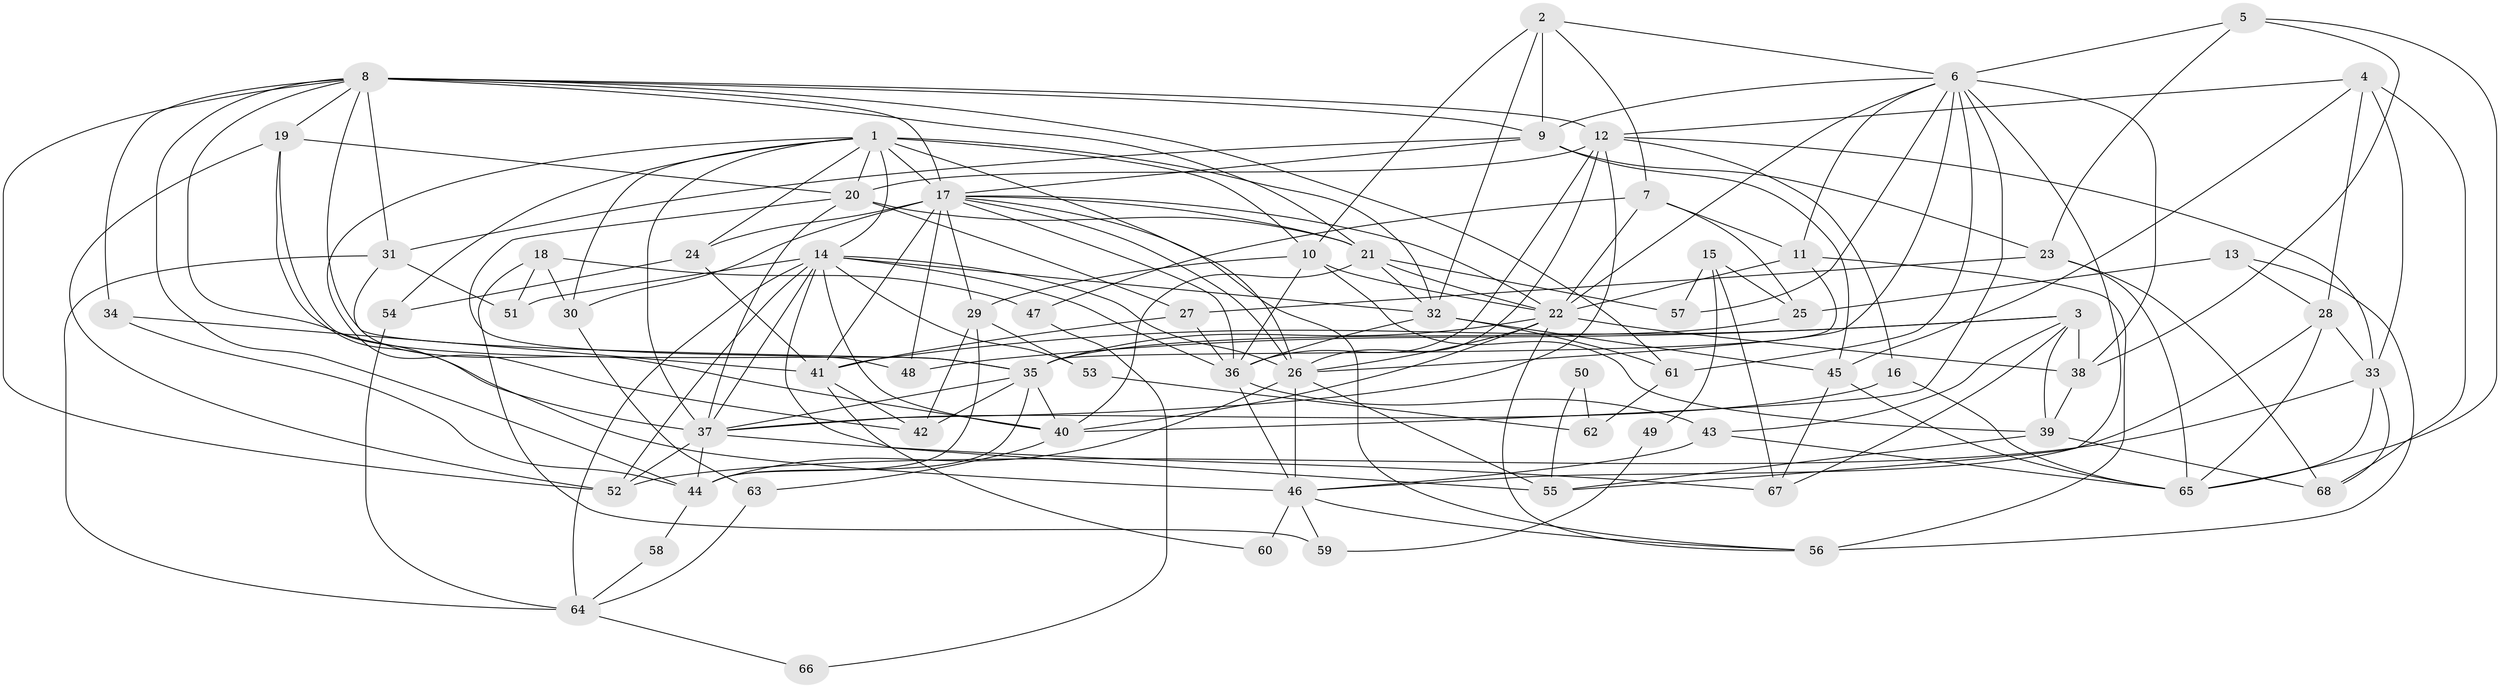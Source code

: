 // original degree distribution, {3: 0.2647058823529412, 5: 0.20588235294117646, 2: 0.11029411764705882, 4: 0.3088235294117647, 7: 0.058823529411764705, 6: 0.051470588235294115}
// Generated by graph-tools (version 1.1) at 2025/36/03/09/25 02:36:25]
// undirected, 68 vertices, 185 edges
graph export_dot {
graph [start="1"]
  node [color=gray90,style=filled];
  1;
  2;
  3;
  4;
  5;
  6;
  7;
  8;
  9;
  10;
  11;
  12;
  13;
  14;
  15;
  16;
  17;
  18;
  19;
  20;
  21;
  22;
  23;
  24;
  25;
  26;
  27;
  28;
  29;
  30;
  31;
  32;
  33;
  34;
  35;
  36;
  37;
  38;
  39;
  40;
  41;
  42;
  43;
  44;
  45;
  46;
  47;
  48;
  49;
  50;
  51;
  52;
  53;
  54;
  55;
  56;
  57;
  58;
  59;
  60;
  61;
  62;
  63;
  64;
  65;
  66;
  67;
  68;
  1 -- 10 [weight=1.0];
  1 -- 14 [weight=1.0];
  1 -- 17 [weight=3.0];
  1 -- 20 [weight=1.0];
  1 -- 24 [weight=2.0];
  1 -- 26 [weight=1.0];
  1 -- 30 [weight=1.0];
  1 -- 32 [weight=1.0];
  1 -- 37 [weight=1.0];
  1 -- 42 [weight=1.0];
  1 -- 54 [weight=1.0];
  2 -- 6 [weight=1.0];
  2 -- 7 [weight=1.0];
  2 -- 9 [weight=1.0];
  2 -- 10 [weight=1.0];
  2 -- 32 [weight=1.0];
  3 -- 38 [weight=1.0];
  3 -- 39 [weight=1.0];
  3 -- 41 [weight=1.0];
  3 -- 43 [weight=1.0];
  3 -- 48 [weight=1.0];
  3 -- 67 [weight=1.0];
  4 -- 12 [weight=1.0];
  4 -- 28 [weight=1.0];
  4 -- 33 [weight=2.0];
  4 -- 45 [weight=1.0];
  4 -- 68 [weight=1.0];
  5 -- 6 [weight=1.0];
  5 -- 23 [weight=1.0];
  5 -- 38 [weight=1.0];
  5 -- 65 [weight=1.0];
  6 -- 9 [weight=1.0];
  6 -- 11 [weight=1.0];
  6 -- 22 [weight=1.0];
  6 -- 26 [weight=1.0];
  6 -- 38 [weight=1.0];
  6 -- 40 [weight=1.0];
  6 -- 55 [weight=1.0];
  6 -- 57 [weight=1.0];
  6 -- 61 [weight=2.0];
  7 -- 11 [weight=1.0];
  7 -- 22 [weight=1.0];
  7 -- 25 [weight=1.0];
  7 -- 47 [weight=1.0];
  8 -- 9 [weight=1.0];
  8 -- 12 [weight=1.0];
  8 -- 17 [weight=1.0];
  8 -- 19 [weight=1.0];
  8 -- 21 [weight=1.0];
  8 -- 31 [weight=1.0];
  8 -- 34 [weight=1.0];
  8 -- 35 [weight=1.0];
  8 -- 37 [weight=1.0];
  8 -- 44 [weight=1.0];
  8 -- 52 [weight=1.0];
  8 -- 61 [weight=1.0];
  9 -- 17 [weight=1.0];
  9 -- 23 [weight=1.0];
  9 -- 31 [weight=1.0];
  9 -- 45 [weight=1.0];
  10 -- 22 [weight=1.0];
  10 -- 29 [weight=1.0];
  10 -- 36 [weight=1.0];
  10 -- 39 [weight=1.0];
  11 -- 22 [weight=2.0];
  11 -- 35 [weight=1.0];
  11 -- 56 [weight=2.0];
  12 -- 16 [weight=1.0];
  12 -- 20 [weight=2.0];
  12 -- 26 [weight=1.0];
  12 -- 33 [weight=1.0];
  12 -- 36 [weight=1.0];
  12 -- 37 [weight=1.0];
  13 -- 25 [weight=1.0];
  13 -- 28 [weight=1.0];
  13 -- 56 [weight=1.0];
  14 -- 26 [weight=1.0];
  14 -- 32 [weight=1.0];
  14 -- 36 [weight=3.0];
  14 -- 37 [weight=1.0];
  14 -- 40 [weight=1.0];
  14 -- 51 [weight=1.0];
  14 -- 52 [weight=1.0];
  14 -- 53 [weight=1.0];
  14 -- 55 [weight=1.0];
  14 -- 64 [weight=1.0];
  15 -- 25 [weight=1.0];
  15 -- 49 [weight=1.0];
  15 -- 57 [weight=1.0];
  15 -- 67 [weight=1.0];
  16 -- 37 [weight=1.0];
  16 -- 65 [weight=1.0];
  17 -- 21 [weight=1.0];
  17 -- 22 [weight=1.0];
  17 -- 24 [weight=1.0];
  17 -- 26 [weight=1.0];
  17 -- 29 [weight=1.0];
  17 -- 30 [weight=1.0];
  17 -- 36 [weight=1.0];
  17 -- 41 [weight=1.0];
  17 -- 48 [weight=1.0];
  17 -- 56 [weight=1.0];
  18 -- 30 [weight=1.0];
  18 -- 47 [weight=1.0];
  18 -- 51 [weight=1.0];
  18 -- 59 [weight=1.0];
  19 -- 20 [weight=1.0];
  19 -- 35 [weight=1.0];
  19 -- 46 [weight=1.0];
  19 -- 52 [weight=1.0];
  20 -- 21 [weight=2.0];
  20 -- 27 [weight=1.0];
  20 -- 37 [weight=1.0];
  20 -- 48 [weight=1.0];
  21 -- 22 [weight=1.0];
  21 -- 32 [weight=1.0];
  21 -- 40 [weight=1.0];
  21 -- 57 [weight=1.0];
  22 -- 26 [weight=1.0];
  22 -- 35 [weight=1.0];
  22 -- 38 [weight=1.0];
  22 -- 40 [weight=1.0];
  22 -- 56 [weight=1.0];
  23 -- 27 [weight=1.0];
  23 -- 65 [weight=1.0];
  23 -- 68 [weight=1.0];
  24 -- 41 [weight=1.0];
  24 -- 54 [weight=1.0];
  25 -- 35 [weight=1.0];
  26 -- 44 [weight=1.0];
  26 -- 46 [weight=1.0];
  26 -- 55 [weight=1.0];
  27 -- 36 [weight=1.0];
  27 -- 41 [weight=1.0];
  28 -- 33 [weight=1.0];
  28 -- 46 [weight=1.0];
  28 -- 65 [weight=1.0];
  29 -- 42 [weight=1.0];
  29 -- 44 [weight=1.0];
  29 -- 53 [weight=1.0];
  30 -- 63 [weight=1.0];
  31 -- 40 [weight=1.0];
  31 -- 51 [weight=1.0];
  31 -- 64 [weight=1.0];
  32 -- 36 [weight=2.0];
  32 -- 45 [weight=1.0];
  32 -- 61 [weight=1.0];
  33 -- 52 [weight=1.0];
  33 -- 65 [weight=1.0];
  33 -- 68 [weight=1.0];
  34 -- 41 [weight=1.0];
  34 -- 44 [weight=1.0];
  35 -- 37 [weight=1.0];
  35 -- 40 [weight=2.0];
  35 -- 42 [weight=1.0];
  35 -- 44 [weight=1.0];
  36 -- 43 [weight=1.0];
  36 -- 46 [weight=1.0];
  37 -- 44 [weight=1.0];
  37 -- 52 [weight=1.0];
  37 -- 67 [weight=1.0];
  38 -- 39 [weight=1.0];
  39 -- 55 [weight=1.0];
  39 -- 68 [weight=1.0];
  40 -- 63 [weight=1.0];
  41 -- 42 [weight=1.0];
  41 -- 60 [weight=1.0];
  43 -- 46 [weight=1.0];
  43 -- 65 [weight=1.0];
  44 -- 58 [weight=1.0];
  45 -- 65 [weight=1.0];
  45 -- 67 [weight=1.0];
  46 -- 56 [weight=1.0];
  46 -- 59 [weight=1.0];
  46 -- 60 [weight=2.0];
  47 -- 66 [weight=1.0];
  49 -- 59 [weight=1.0];
  50 -- 55 [weight=1.0];
  50 -- 62 [weight=1.0];
  53 -- 62 [weight=1.0];
  54 -- 64 [weight=1.0];
  58 -- 64 [weight=1.0];
  61 -- 62 [weight=1.0];
  63 -- 64 [weight=1.0];
  64 -- 66 [weight=1.0];
}

